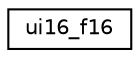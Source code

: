 digraph "Graphical Class Hierarchy"
{
  edge [fontname="Helvetica",fontsize="10",labelfontname="Helvetica",labelfontsize="10"];
  node [fontname="Helvetica",fontsize="10",shape=record];
  rankdir="LR";
  Node0 [label="ui16_f16",height=0.2,width=0.4,color="black", fillcolor="white", style="filled",URL="$unionui16__f16.html"];
}
